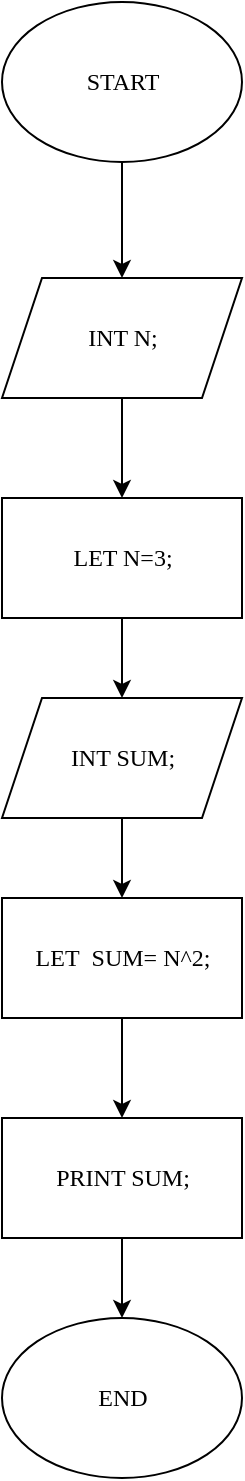 <mxfile version="20.2.5" type="github"><diagram id="GnTMyyi9i0yXkM39BSOa" name="Page-1"><mxGraphModel dx="734" dy="464" grid="1" gridSize="10" guides="1" tooltips="1" connect="1" arrows="1" fold="1" page="1" pageScale="1" pageWidth="850" pageHeight="1100" math="0" shadow="0"><root><mxCell id="0"/><mxCell id="1" parent="0"/><mxCell id="-1vQaRBiKr6UWrHORdr5-8" style="edgeStyle=orthogonalEdgeStyle;rounded=0;orthogonalLoop=1;jettySize=auto;html=1;exitX=0.5;exitY=1;exitDx=0;exitDy=0;fontFamily=Times New Roman;" edge="1" parent="1" source="-1vQaRBiKr6UWrHORdr5-1"><mxGeometry relative="1" as="geometry"><mxPoint x="350" y="180" as="targetPoint"/></mxGeometry></mxCell><mxCell id="-1vQaRBiKr6UWrHORdr5-1" value="" style="ellipse;whiteSpace=wrap;fontFamily=Times New Roman;html=1;" vertex="1" parent="1"><mxGeometry x="290" y="42" width="120" height="80" as="geometry"/></mxCell><mxCell id="-1vQaRBiKr6UWrHORdr5-7" value="START" style="text;html=1;resizable=0;autosize=1;align=center;verticalAlign=middle;points=[];fillColor=none;strokeColor=none;rounded=0;fontFamily=Times New Roman;" vertex="1" parent="1"><mxGeometry x="320" y="67" width="60" height="30" as="geometry"/></mxCell><mxCell id="-1vQaRBiKr6UWrHORdr5-13" style="edgeStyle=orthogonalEdgeStyle;rounded=0;orthogonalLoop=1;jettySize=auto;html=1;exitX=0.5;exitY=1;exitDx=0;exitDy=0;fontFamily=Times New Roman;" edge="1" parent="1" source="-1vQaRBiKr6UWrHORdr5-9" target="-1vQaRBiKr6UWrHORdr5-14"><mxGeometry relative="1" as="geometry"><mxPoint x="350" y="300" as="targetPoint"/></mxGeometry></mxCell><mxCell id="-1vQaRBiKr6UWrHORdr5-9" value="" style="shape=parallelogram;perimeter=parallelogramPerimeter;whiteSpace=wrap;html=1;fixedSize=1;fontFamily=Times New Roman;" vertex="1" parent="1"><mxGeometry x="290" y="180" width="120" height="60" as="geometry"/></mxCell><mxCell id="-1vQaRBiKr6UWrHORdr5-10" value="INT N;" style="text;html=1;resizable=0;autosize=1;align=center;verticalAlign=middle;points=[];fillColor=none;strokeColor=none;rounded=0;fontFamily=Times New Roman;" vertex="1" parent="1"><mxGeometry x="320" y="195" width="60" height="30" as="geometry"/></mxCell><mxCell id="-1vQaRBiKr6UWrHORdr5-16" style="edgeStyle=orthogonalEdgeStyle;rounded=0;orthogonalLoop=1;jettySize=auto;html=1;exitX=0.5;exitY=1;exitDx=0;exitDy=0;fontFamily=Times New Roman;" edge="1" parent="1" source="-1vQaRBiKr6UWrHORdr5-14"><mxGeometry relative="1" as="geometry"><mxPoint x="350" y="390" as="targetPoint"/></mxGeometry></mxCell><mxCell id="-1vQaRBiKr6UWrHORdr5-14" value="" style="rounded=0;whiteSpace=wrap;html=1;fontFamily=Times New Roman;" vertex="1" parent="1"><mxGeometry x="290" y="290" width="120" height="60" as="geometry"/></mxCell><mxCell id="-1vQaRBiKr6UWrHORdr5-15" value="LET N=3;" style="text;html=1;resizable=0;autosize=1;align=center;verticalAlign=middle;points=[];fillColor=none;strokeColor=none;rounded=0;fontFamily=Times New Roman;" vertex="1" parent="1"><mxGeometry x="315" y="305" width="70" height="30" as="geometry"/></mxCell><mxCell id="-1vQaRBiKr6UWrHORdr5-20" style="edgeStyle=orthogonalEdgeStyle;rounded=0;orthogonalLoop=1;jettySize=auto;html=1;exitX=0.5;exitY=1;exitDx=0;exitDy=0;fontFamily=Times New Roman;" edge="1" parent="1" source="-1vQaRBiKr6UWrHORdr5-18"><mxGeometry relative="1" as="geometry"><mxPoint x="350" y="490" as="targetPoint"/></mxGeometry></mxCell><mxCell id="-1vQaRBiKr6UWrHORdr5-18" value="" style="shape=parallelogram;perimeter=parallelogramPerimeter;whiteSpace=wrap;html=1;fixedSize=1;fontFamily=Times New Roman;" vertex="1" parent="1"><mxGeometry x="290" y="390" width="120" height="60" as="geometry"/></mxCell><mxCell id="-1vQaRBiKr6UWrHORdr5-19" value="INT SUM;" style="text;html=1;resizable=0;autosize=1;align=center;verticalAlign=middle;points=[];fillColor=none;strokeColor=none;rounded=0;fontFamily=Times New Roman;" vertex="1" parent="1"><mxGeometry x="310" y="405" width="80" height="30" as="geometry"/></mxCell><mxCell id="-1vQaRBiKr6UWrHORdr5-23" style="edgeStyle=orthogonalEdgeStyle;rounded=0;orthogonalLoop=1;jettySize=auto;html=1;exitX=0.5;exitY=1;exitDx=0;exitDy=0;fontFamily=Times New Roman;" edge="1" parent="1" source="-1vQaRBiKr6UWrHORdr5-21"><mxGeometry relative="1" as="geometry"><mxPoint x="350" y="600" as="targetPoint"/></mxGeometry></mxCell><mxCell id="-1vQaRBiKr6UWrHORdr5-21" value="" style="rounded=0;whiteSpace=wrap;html=1;fontFamily=Times New Roman;" vertex="1" parent="1"><mxGeometry x="290" y="490" width="120" height="60" as="geometry"/></mxCell><mxCell id="-1vQaRBiKr6UWrHORdr5-22" value="LET&amp;nbsp; SUM= N^2;" style="text;html=1;resizable=0;autosize=1;align=center;verticalAlign=middle;points=[];fillColor=none;strokeColor=none;rounded=0;fontFamily=Times New Roman;" vertex="1" parent="1"><mxGeometry x="295" y="505" width="110" height="30" as="geometry"/></mxCell><mxCell id="-1vQaRBiKr6UWrHORdr5-26" style="edgeStyle=orthogonalEdgeStyle;rounded=0;orthogonalLoop=1;jettySize=auto;html=1;exitX=0.5;exitY=1;exitDx=0;exitDy=0;fontFamily=Times New Roman;" edge="1" parent="1" source="-1vQaRBiKr6UWrHORdr5-24"><mxGeometry relative="1" as="geometry"><mxPoint x="350" y="700" as="targetPoint"/></mxGeometry></mxCell><mxCell id="-1vQaRBiKr6UWrHORdr5-24" value="" style="rounded=0;whiteSpace=wrap;html=1;fontFamily=Times New Roman;" vertex="1" parent="1"><mxGeometry x="290" y="600" width="120" height="60" as="geometry"/></mxCell><mxCell id="-1vQaRBiKr6UWrHORdr5-25" value="PRINT SUM;" style="text;html=1;resizable=0;autosize=1;align=center;verticalAlign=middle;points=[];fillColor=none;strokeColor=none;rounded=0;fontFamily=Times New Roman;" vertex="1" parent="1"><mxGeometry x="305" y="615" width="90" height="30" as="geometry"/></mxCell><mxCell id="-1vQaRBiKr6UWrHORdr5-27" value="" style="ellipse;whiteSpace=wrap;html=1;fontFamily=Times New Roman;" vertex="1" parent="1"><mxGeometry x="290" y="700" width="120" height="80" as="geometry"/></mxCell><mxCell id="-1vQaRBiKr6UWrHORdr5-28" value="END" style="text;html=1;resizable=0;autosize=1;align=center;verticalAlign=middle;points=[];fillColor=none;strokeColor=none;rounded=0;fontFamily=Times New Roman;" vertex="1" parent="1"><mxGeometry x="325" y="725" width="50" height="30" as="geometry"/></mxCell></root></mxGraphModel></diagram></mxfile>